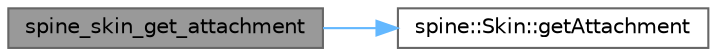 digraph "spine_skin_get_attachment"
{
 // LATEX_PDF_SIZE
  bgcolor="transparent";
  edge [fontname=Helvetica,fontsize=10,labelfontname=Helvetica,labelfontsize=10];
  node [fontname=Helvetica,fontsize=10,shape=box,height=0.2,width=0.4];
  rankdir="LR";
  Node1 [id="Node000001",label="spine_skin_get_attachment",height=0.2,width=0.4,color="gray40", fillcolor="grey60", style="filled", fontcolor="black",tooltip=" "];
  Node1 -> Node2 [id="edge1_Node000001_Node000002",color="steelblue1",style="solid",tooltip=" "];
  Node2 [id="Node000002",label="spine::Skin::getAttachment",height=0.2,width=0.4,color="grey40", fillcolor="white", style="filled",URL="$classspine_1_1_skin.html#ad55ba7c96a22601f7c943d503ff29c04",tooltip="Returns the attachment for the specified slot index and name, or NULL."];
}
